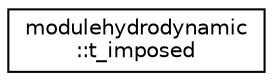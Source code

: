 digraph "Graphical Class Hierarchy"
{
 // LATEX_PDF_SIZE
  edge [fontname="Helvetica",fontsize="10",labelfontname="Helvetica",labelfontsize="10"];
  node [fontname="Helvetica",fontsize="10",shape=record];
  rankdir="LR";
  Node0 [label="modulehydrodynamic\l::t_imposed",height=0.2,width=0.4,color="black", fillcolor="white", style="filled",URL="$structmodulehydrodynamic_1_1t__imposed.html",tooltip=" "];
}
